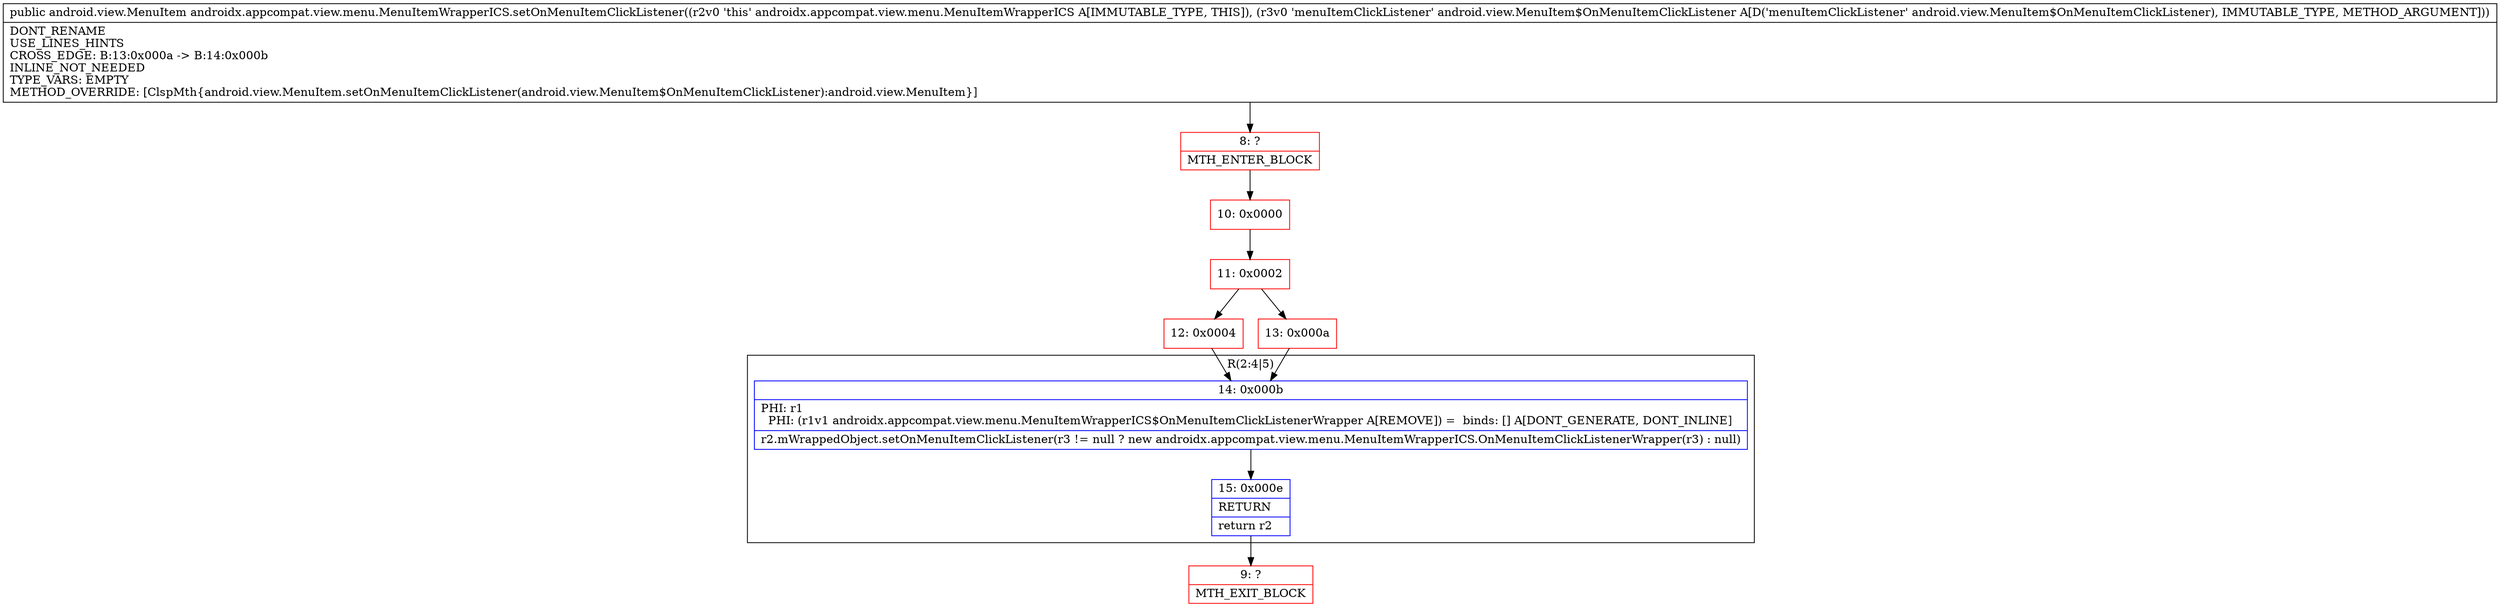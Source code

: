 digraph "CFG forandroidx.appcompat.view.menu.MenuItemWrapperICS.setOnMenuItemClickListener(Landroid\/view\/MenuItem$OnMenuItemClickListener;)Landroid\/view\/MenuItem;" {
subgraph cluster_Region_1496567643 {
label = "R(2:4|5)";
node [shape=record,color=blue];
Node_14 [shape=record,label="{14\:\ 0x000b|PHI: r1 \l  PHI: (r1v1 androidx.appcompat.view.menu.MenuItemWrapperICS$OnMenuItemClickListenerWrapper A[REMOVE]) =  binds: [] A[DONT_GENERATE, DONT_INLINE]\l|r2.mWrappedObject.setOnMenuItemClickListener(r3 != null ? new androidx.appcompat.view.menu.MenuItemWrapperICS.OnMenuItemClickListenerWrapper(r3) : null)\l}"];
Node_15 [shape=record,label="{15\:\ 0x000e|RETURN\l|return r2\l}"];
}
Node_8 [shape=record,color=red,label="{8\:\ ?|MTH_ENTER_BLOCK\l}"];
Node_10 [shape=record,color=red,label="{10\:\ 0x0000}"];
Node_11 [shape=record,color=red,label="{11\:\ 0x0002}"];
Node_12 [shape=record,color=red,label="{12\:\ 0x0004}"];
Node_9 [shape=record,color=red,label="{9\:\ ?|MTH_EXIT_BLOCK\l}"];
Node_13 [shape=record,color=red,label="{13\:\ 0x000a}"];
MethodNode[shape=record,label="{public android.view.MenuItem androidx.appcompat.view.menu.MenuItemWrapperICS.setOnMenuItemClickListener((r2v0 'this' androidx.appcompat.view.menu.MenuItemWrapperICS A[IMMUTABLE_TYPE, THIS]), (r3v0 'menuItemClickListener' android.view.MenuItem$OnMenuItemClickListener A[D('menuItemClickListener' android.view.MenuItem$OnMenuItemClickListener), IMMUTABLE_TYPE, METHOD_ARGUMENT]))  | DONT_RENAME\lUSE_LINES_HINTS\lCROSS_EDGE: B:13:0x000a \-\> B:14:0x000b\lINLINE_NOT_NEEDED\lTYPE_VARS: EMPTY\lMETHOD_OVERRIDE: [ClspMth\{android.view.MenuItem.setOnMenuItemClickListener(android.view.MenuItem$OnMenuItemClickListener):android.view.MenuItem\}]\l}"];
MethodNode -> Node_8;Node_14 -> Node_15;
Node_15 -> Node_9;
Node_8 -> Node_10;
Node_10 -> Node_11;
Node_11 -> Node_12;
Node_11 -> Node_13;
Node_12 -> Node_14;
Node_13 -> Node_14;
}

